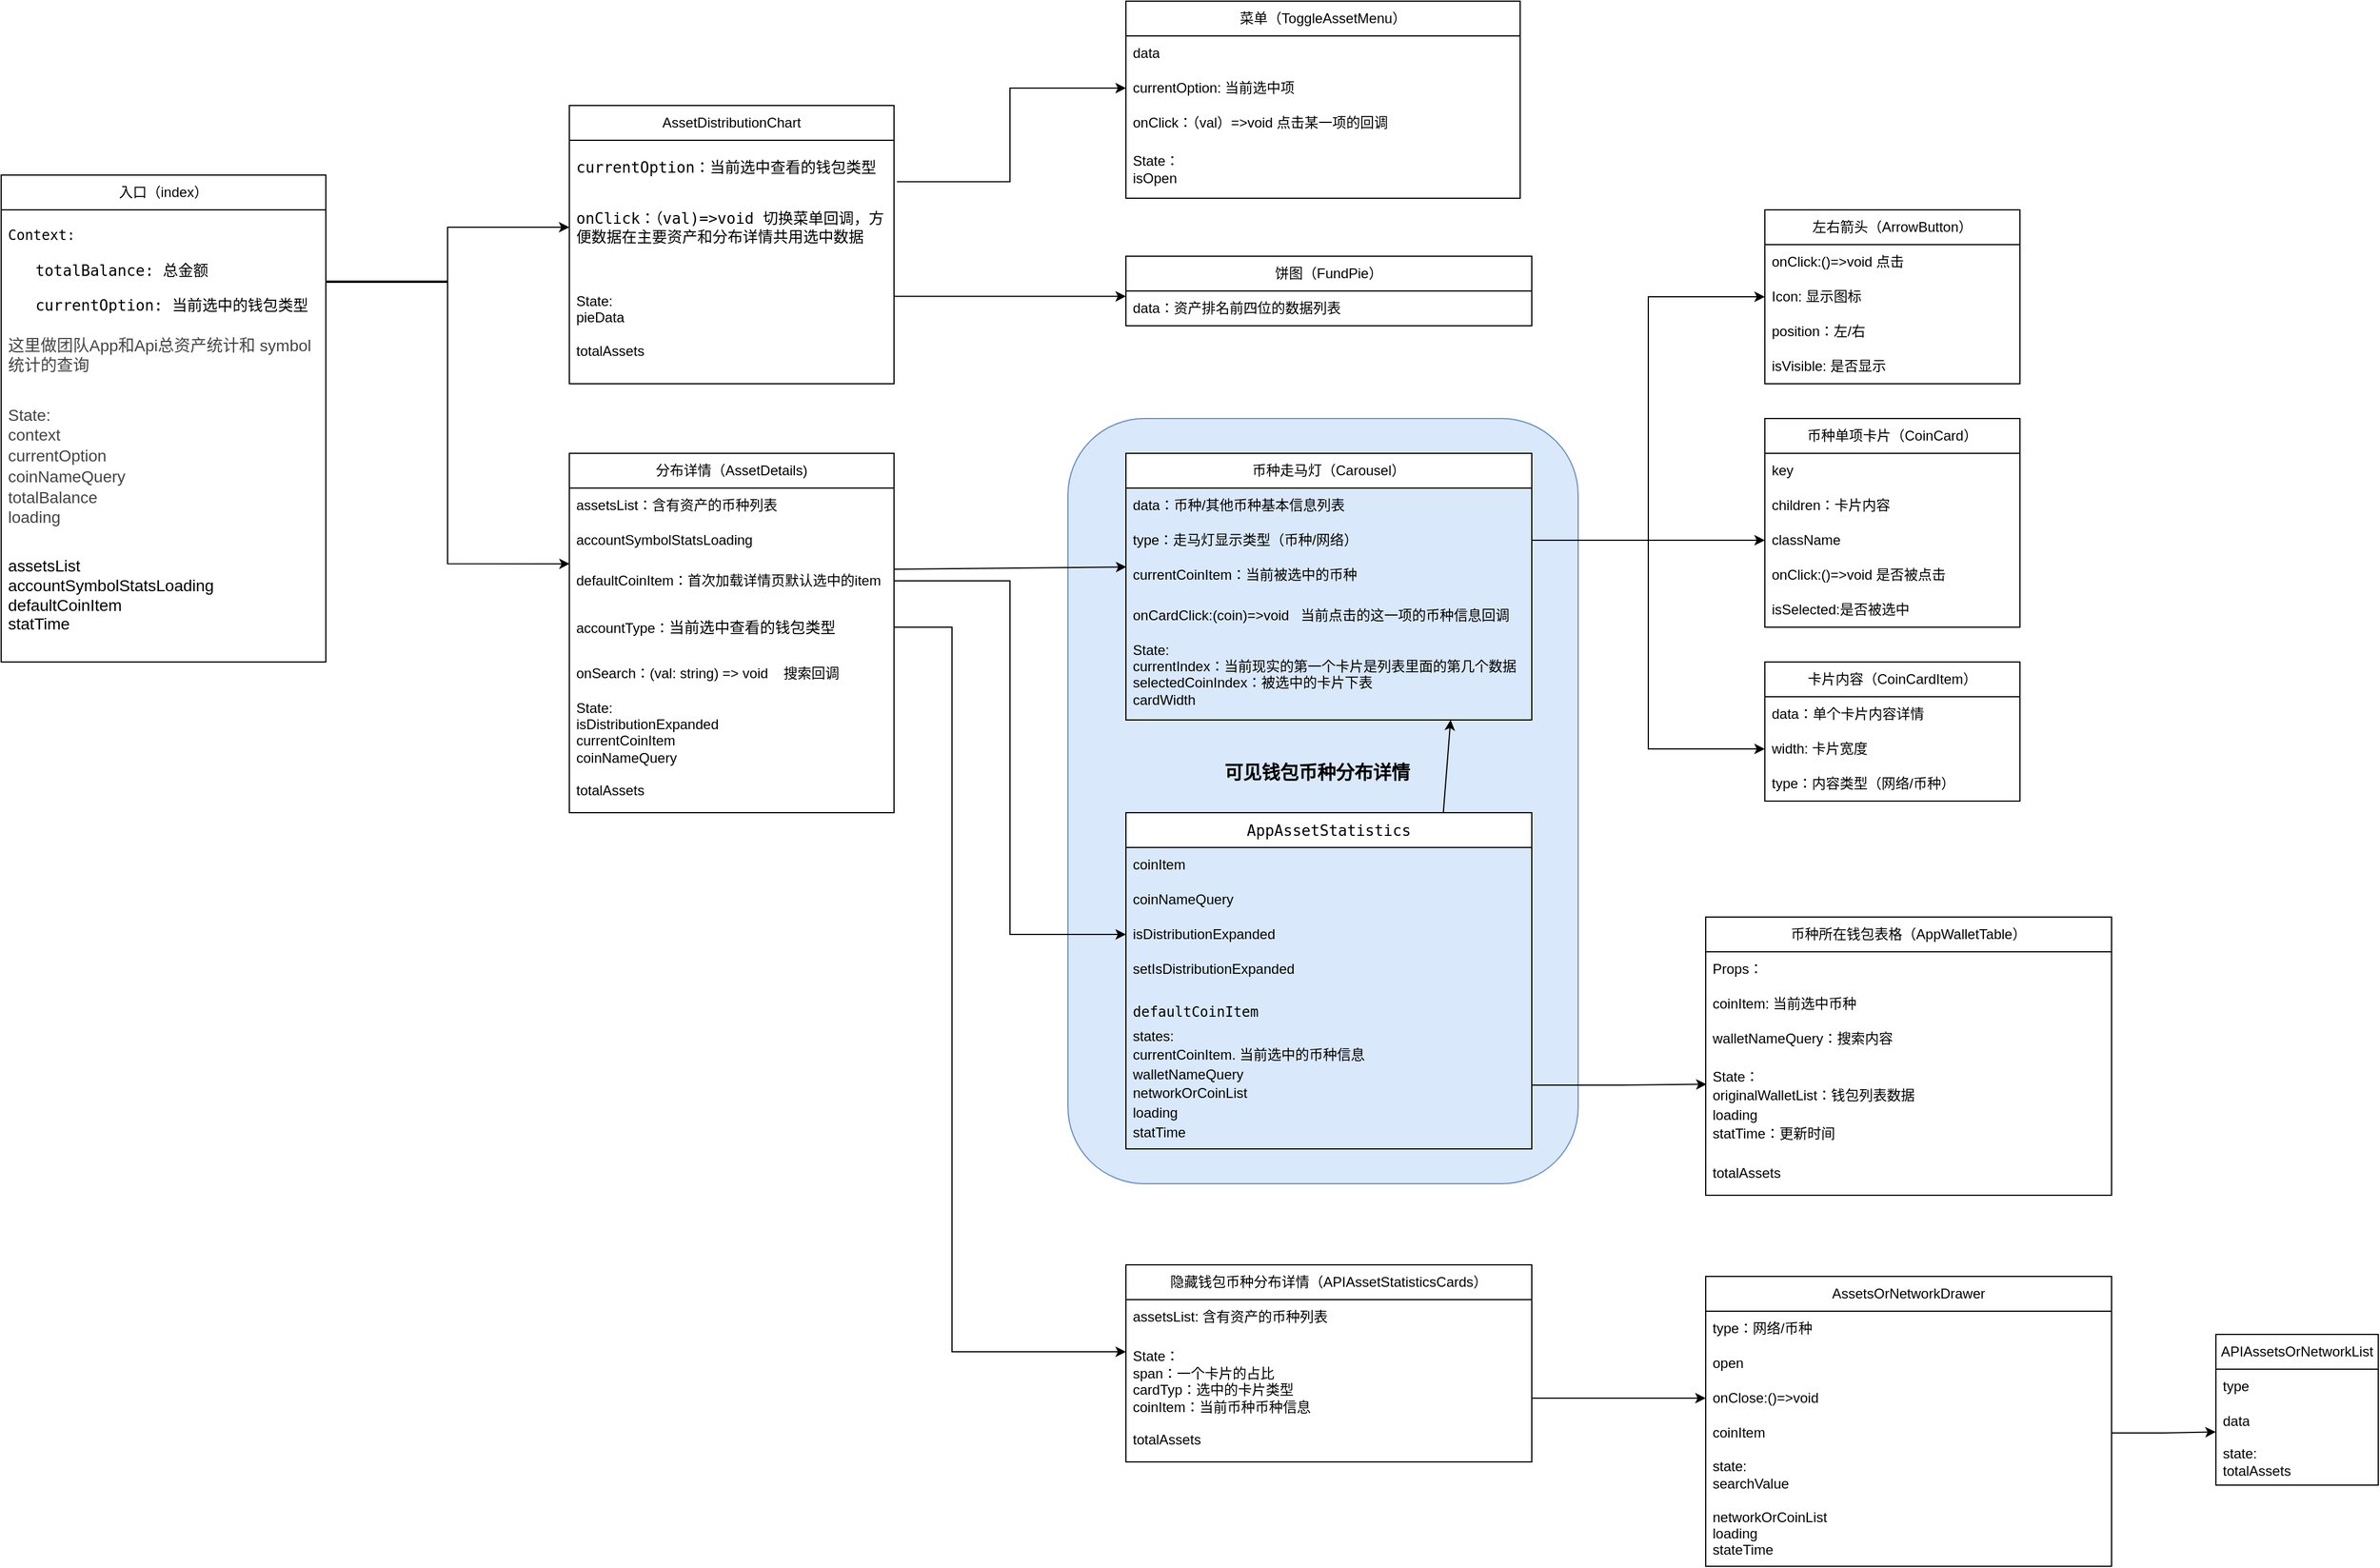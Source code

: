 <mxfile version="25.0.3">
  <diagram name="第 1 页" id="jlFaa8lIrXFHTDskXryA">
    <mxGraphModel dx="1626" dy="1539" grid="1" gridSize="10" guides="1" tooltips="1" connect="1" arrows="1" fold="1" page="1" pageScale="1" pageWidth="827" pageHeight="1169" math="0" shadow="0">
      <root>
        <mxCell id="0" />
        <mxCell id="1" parent="0" />
        <mxCell id="P4U7ozT1BsUMLbKOItGa-80" value="" style="rounded=1;whiteSpace=wrap;html=1;fillColor=#dae8fc;strokeColor=#6c8ebf;movable=0;resizable=0;rotatable=0;deletable=0;editable=0;locked=1;connectable=0;" vertex="1" parent="1">
          <mxGeometry x="640" y="200" width="440" height="660" as="geometry" />
        </mxCell>
        <mxCell id="P4U7ozT1BsUMLbKOItGa-3" value="分布详情（AssetDetails)" style="swimlane;fontStyle=0;childLayout=stackLayout;horizontal=1;startSize=30;horizontalStack=0;resizeParent=1;resizeParentMax=0;resizeLast=0;collapsible=1;marginBottom=0;whiteSpace=wrap;html=1;movable=1;resizable=1;rotatable=1;deletable=1;editable=1;locked=0;connectable=1;" vertex="1" parent="1">
          <mxGeometry x="210" y="230" width="280" height="310" as="geometry" />
        </mxCell>
        <mxCell id="P4U7ozT1BsUMLbKOItGa-4" value="assetsList：含有资产的币种列表" style="text;strokeColor=none;fillColor=none;align=left;verticalAlign=middle;spacingLeft=4;spacingRight=4;overflow=hidden;points=[[0,0.5],[1,0.5]];portConstraint=eastwest;rotatable=1;whiteSpace=wrap;html=1;movable=1;resizable=1;deletable=1;editable=1;locked=0;connectable=1;" vertex="1" parent="P4U7ozT1BsUMLbKOItGa-3">
          <mxGeometry y="30" width="280" height="30" as="geometry" />
        </mxCell>
        <mxCell id="P4U7ozT1BsUMLbKOItGa-5" value="accountSymbolStatsLoading" style="text;strokeColor=none;fillColor=none;align=left;verticalAlign=middle;spacingLeft=4;spacingRight=4;overflow=hidden;points=[[0,0.5],[1,0.5]];portConstraint=eastwest;rotatable=1;whiteSpace=wrap;html=1;movable=1;resizable=1;deletable=1;editable=1;locked=0;connectable=1;" vertex="1" parent="P4U7ozT1BsUMLbKOItGa-3">
          <mxGeometry y="60" width="280" height="30" as="geometry" />
        </mxCell>
        <mxCell id="P4U7ozT1BsUMLbKOItGa-10" value="defaultCoinItem：首次加载详情页默认选中的item" style="text;strokeColor=none;fillColor=none;align=left;verticalAlign=middle;spacingLeft=4;spacingRight=4;overflow=hidden;points=[[0,0.5],[1,0.5]];portConstraint=eastwest;rotatable=1;whiteSpace=wrap;html=1;container=1;movable=1;resizable=1;deletable=1;editable=1;locked=0;connectable=1;" vertex="1" parent="P4U7ozT1BsUMLbKOItGa-3">
          <mxGeometry y="90" width="280" height="40" as="geometry">
            <mxRectangle y="90" width="280" height="30" as="alternateBounds" />
          </mxGeometry>
        </mxCell>
        <mxCell id="P4U7ozT1BsUMLbKOItGa-12" value="accountType：&lt;span style=&quot;background-color: rgb(255, 255, 255); font-family: &amp;quot;JetBrains Mono&amp;quot;, monospace; font-size: 9.8pt; text-align: center;&quot;&gt;当前选中查看的钱包类型&lt;/span&gt;" style="text;strokeColor=none;fillColor=none;align=left;verticalAlign=middle;spacingLeft=4;spacingRight=4;overflow=hidden;points=[[0,0.5],[1,0.5]];portConstraint=eastwest;rotatable=1;whiteSpace=wrap;html=1;container=1;movable=1;resizable=1;deletable=1;editable=1;locked=0;connectable=1;" vertex="1" parent="P4U7ozT1BsUMLbKOItGa-3">
          <mxGeometry y="130" width="280" height="40" as="geometry">
            <mxRectangle y="90" width="280" height="30" as="alternateBounds" />
          </mxGeometry>
        </mxCell>
        <mxCell id="P4U7ozT1BsUMLbKOItGa-6" value="onSearch：(val: string) =&amp;gt; void&amp;nbsp; &amp;nbsp; 搜索回调" style="text;strokeColor=none;fillColor=none;align=left;verticalAlign=middle;spacingLeft=4;spacingRight=4;overflow=hidden;points=[[0,0.5],[1,0.5]];portConstraint=eastwest;rotatable=1;whiteSpace=wrap;html=1;movable=1;resizable=1;deletable=1;editable=1;locked=0;connectable=1;" vertex="1" parent="P4U7ozT1BsUMLbKOItGa-3">
          <mxGeometry y="170" width="280" height="40" as="geometry" />
        </mxCell>
        <mxCell id="P4U7ozT1BsUMLbKOItGa-95" value="State:&lt;div&gt;isDistributionExpanded&lt;/div&gt;&lt;div&gt;currentCoinItem&lt;/div&gt;&lt;div&gt;coinNameQuery&lt;/div&gt;&lt;div&gt;&lt;br&gt;&lt;/div&gt;&lt;div&gt;totalAssets&lt;/div&gt;&lt;div&gt;&lt;br&gt;&lt;/div&gt;" style="text;strokeColor=none;fillColor=none;align=left;verticalAlign=middle;spacingLeft=4;spacingRight=4;overflow=hidden;points=[[0,0.5],[1,0.5]];portConstraint=eastwest;rotatable=1;whiteSpace=wrap;html=1;movable=1;resizable=1;deletable=1;editable=1;locked=0;connectable=1;" vertex="1" parent="P4U7ozT1BsUMLbKOItGa-3">
          <mxGeometry y="210" width="280" height="100" as="geometry" />
        </mxCell>
        <mxCell id="P4U7ozT1BsUMLbKOItGa-18" value="币种走马灯（Carousel）" style="swimlane;fontStyle=0;childLayout=stackLayout;horizontal=1;startSize=30;horizontalStack=0;resizeParent=1;resizeParentMax=0;resizeLast=0;collapsible=1;marginBottom=0;whiteSpace=wrap;html=1;movable=0;resizable=0;rotatable=0;deletable=0;editable=0;locked=1;connectable=0;" vertex="1" parent="1">
          <mxGeometry x="690" y="230" width="350" height="230" as="geometry" />
        </mxCell>
        <mxCell id="P4U7ozT1BsUMLbKOItGa-19" value="data：币种/其他币种基本信息列表" style="text;strokeColor=none;fillColor=none;align=left;verticalAlign=middle;spacingLeft=4;spacingRight=4;overflow=hidden;points=[[0,0.5],[1,0.5]];portConstraint=eastwest;rotatable=0;whiteSpace=wrap;html=1;movable=0;resizable=0;deletable=0;editable=0;locked=1;connectable=0;" vertex="1" parent="P4U7ozT1BsUMLbKOItGa-18">
          <mxGeometry y="30" width="350" height="30" as="geometry" />
        </mxCell>
        <mxCell id="P4U7ozT1BsUMLbKOItGa-20" value="type：走马灯显示类型（币种/网络）" style="text;strokeColor=none;fillColor=none;align=left;verticalAlign=middle;spacingLeft=4;spacingRight=4;overflow=hidden;points=[[0,0.5],[1,0.5]];portConstraint=eastwest;rotatable=0;whiteSpace=wrap;html=1;movable=0;resizable=0;deletable=0;editable=0;locked=1;connectable=0;" vertex="1" parent="P4U7ozT1BsUMLbKOItGa-18">
          <mxGeometry y="60" width="350" height="30" as="geometry" />
        </mxCell>
        <mxCell id="P4U7ozT1BsUMLbKOItGa-22" value="currentCoinItem：当前被选中的币种" style="text;strokeColor=none;fillColor=none;align=left;verticalAlign=middle;spacingLeft=4;spacingRight=4;overflow=hidden;points=[[0,0.5],[1,0.5]];portConstraint=eastwest;rotatable=0;whiteSpace=wrap;html=1;movable=0;resizable=0;deletable=0;editable=0;locked=1;connectable=0;" vertex="1" parent="P4U7ozT1BsUMLbKOItGa-18">
          <mxGeometry y="90" width="350" height="30" as="geometry" />
        </mxCell>
        <mxCell id="P4U7ozT1BsUMLbKOItGa-21" value="onCardClick:(coin)=&amp;gt;void&amp;nbsp; &amp;nbsp;当前点击的这一项的币种信息回调" style="text;strokeColor=none;fillColor=none;align=left;verticalAlign=middle;spacingLeft=4;spacingRight=4;overflow=hidden;points=[[0,0.5],[1,0.5]];portConstraint=eastwest;rotatable=0;whiteSpace=wrap;html=1;movable=0;resizable=0;deletable=0;editable=0;locked=1;connectable=0;" vertex="1" parent="P4U7ozT1BsUMLbKOItGa-18">
          <mxGeometry y="120" width="350" height="40" as="geometry" />
        </mxCell>
        <mxCell id="P4U7ozT1BsUMLbKOItGa-88" value="State:&lt;div&gt;currentIndex：当前现实的第一个卡片是列表里面的第几个数据&lt;/div&gt;&lt;div&gt;selectedCoinIndex：被选中的卡片下表&lt;/div&gt;&lt;div&gt;cardWidth&lt;/div&gt;&lt;div&gt;&lt;br&gt;&lt;/div&gt;&lt;div&gt;&lt;br&gt;&lt;/div&gt;" style="text;strokeColor=none;fillColor=none;align=left;verticalAlign=middle;spacingLeft=4;spacingRight=4;overflow=hidden;points=[[0,0.5],[1,0.5]];portConstraint=eastwest;rotatable=0;whiteSpace=wrap;html=1;movable=0;resizable=0;deletable=0;editable=0;locked=1;connectable=0;" vertex="1" parent="P4U7ozT1BsUMLbKOItGa-18">
          <mxGeometry y="160" width="350" height="70" as="geometry" />
        </mxCell>
        <mxCell id="P4U7ozT1BsUMLbKOItGa-23" value="饼图（FundPie）" style="swimlane;fontStyle=0;childLayout=stackLayout;horizontal=1;startSize=30;horizontalStack=0;resizeParent=1;resizeParentMax=0;resizeLast=0;collapsible=1;marginBottom=0;whiteSpace=wrap;html=1;" vertex="1" parent="1">
          <mxGeometry x="690" y="60" width="350" height="60" as="geometry" />
        </mxCell>
        <mxCell id="P4U7ozT1BsUMLbKOItGa-24" value="data：资产排名前四位的数据列表" style="text;strokeColor=none;fillColor=none;align=left;verticalAlign=middle;spacingLeft=4;spacingRight=4;overflow=hidden;points=[[0,0.5],[1,0.5]];portConstraint=eastwest;rotatable=0;whiteSpace=wrap;html=1;" vertex="1" parent="P4U7ozT1BsUMLbKOItGa-23">
          <mxGeometry y="30" width="350" height="30" as="geometry" />
        </mxCell>
        <mxCell id="P4U7ozT1BsUMLbKOItGa-27" value="币种单项卡片（CoinCard）" style="swimlane;fontStyle=0;childLayout=stackLayout;horizontal=1;startSize=30;horizontalStack=0;resizeParent=1;resizeParentMax=0;resizeLast=0;collapsible=1;marginBottom=0;whiteSpace=wrap;html=1;" vertex="1" parent="1">
          <mxGeometry x="1241" y="200" width="220" height="180" as="geometry" />
        </mxCell>
        <mxCell id="P4U7ozT1BsUMLbKOItGa-28" value="key" style="text;strokeColor=none;fillColor=none;align=left;verticalAlign=middle;spacingLeft=4;spacingRight=4;overflow=hidden;points=[[0,0.5],[1,0.5]];portConstraint=eastwest;rotatable=0;whiteSpace=wrap;html=1;" vertex="1" parent="P4U7ozT1BsUMLbKOItGa-27">
          <mxGeometry y="30" width="220" height="30" as="geometry" />
        </mxCell>
        <mxCell id="P4U7ozT1BsUMLbKOItGa-29" value="children：卡片内容" style="text;strokeColor=none;fillColor=none;align=left;verticalAlign=middle;spacingLeft=4;spacingRight=4;overflow=hidden;points=[[0,0.5],[1,0.5]];portConstraint=eastwest;rotatable=0;whiteSpace=wrap;html=1;" vertex="1" parent="P4U7ozT1BsUMLbKOItGa-27">
          <mxGeometry y="60" width="220" height="30" as="geometry" />
        </mxCell>
        <mxCell id="P4U7ozT1BsUMLbKOItGa-30" value="className" style="text;strokeColor=none;fillColor=none;align=left;verticalAlign=middle;spacingLeft=4;spacingRight=4;overflow=hidden;points=[[0,0.5],[1,0.5]];portConstraint=eastwest;rotatable=0;whiteSpace=wrap;html=1;" vertex="1" parent="P4U7ozT1BsUMLbKOItGa-27">
          <mxGeometry y="90" width="220" height="30" as="geometry" />
        </mxCell>
        <mxCell id="P4U7ozT1BsUMLbKOItGa-31" value="onClick:()=&amp;gt;void 是否被点击" style="text;strokeColor=none;fillColor=none;align=left;verticalAlign=middle;spacingLeft=4;spacingRight=4;overflow=hidden;points=[[0,0.5],[1,0.5]];portConstraint=eastwest;rotatable=0;whiteSpace=wrap;html=1;" vertex="1" parent="P4U7ozT1BsUMLbKOItGa-27">
          <mxGeometry y="120" width="220" height="30" as="geometry" />
        </mxCell>
        <mxCell id="P4U7ozT1BsUMLbKOItGa-32" value="isSelected:是否被选中" style="text;strokeColor=none;fillColor=none;align=left;verticalAlign=middle;spacingLeft=4;spacingRight=4;overflow=hidden;points=[[0,0.5],[1,0.5]];portConstraint=eastwest;rotatable=0;whiteSpace=wrap;html=1;" vertex="1" parent="P4U7ozT1BsUMLbKOItGa-27">
          <mxGeometry y="150" width="220" height="30" as="geometry" />
        </mxCell>
        <mxCell id="P4U7ozT1BsUMLbKOItGa-33" value="卡片内容（CoinCardItem）" style="swimlane;fontStyle=0;childLayout=stackLayout;horizontal=1;startSize=30;horizontalStack=0;resizeParent=1;resizeParentMax=0;resizeLast=0;collapsible=1;marginBottom=0;whiteSpace=wrap;html=1;" vertex="1" parent="1">
          <mxGeometry x="1241" y="410" width="220" height="120" as="geometry" />
        </mxCell>
        <mxCell id="P4U7ozT1BsUMLbKOItGa-34" value="data：单个卡片内容详情" style="text;strokeColor=none;fillColor=none;align=left;verticalAlign=middle;spacingLeft=4;spacingRight=4;overflow=hidden;points=[[0,0.5],[1,0.5]];portConstraint=eastwest;rotatable=0;whiteSpace=wrap;html=1;" vertex="1" parent="P4U7ozT1BsUMLbKOItGa-33">
          <mxGeometry y="30" width="220" height="30" as="geometry" />
        </mxCell>
        <mxCell id="P4U7ozT1BsUMLbKOItGa-35" value="width: 卡片宽度" style="text;strokeColor=none;fillColor=none;align=left;verticalAlign=middle;spacingLeft=4;spacingRight=4;overflow=hidden;points=[[0,0.5],[1,0.5]];portConstraint=eastwest;rotatable=0;whiteSpace=wrap;html=1;" vertex="1" parent="P4U7ozT1BsUMLbKOItGa-33">
          <mxGeometry y="60" width="220" height="30" as="geometry" />
        </mxCell>
        <mxCell id="P4U7ozT1BsUMLbKOItGa-36" value="type：内容类型（网络/币种）" style="text;strokeColor=none;fillColor=none;align=left;verticalAlign=middle;spacingLeft=4;spacingRight=4;overflow=hidden;points=[[0,0.5],[1,0.5]];portConstraint=eastwest;rotatable=0;whiteSpace=wrap;html=1;" vertex="1" parent="P4U7ozT1BsUMLbKOItGa-33">
          <mxGeometry y="90" width="220" height="30" as="geometry" />
        </mxCell>
        <mxCell id="P4U7ozT1BsUMLbKOItGa-37" value="左右箭头（ArrowButton）" style="swimlane;fontStyle=0;childLayout=stackLayout;horizontal=1;startSize=30;horizontalStack=0;resizeParent=1;resizeParentMax=0;resizeLast=0;collapsible=1;marginBottom=0;whiteSpace=wrap;html=1;" vertex="1" parent="1">
          <mxGeometry x="1241" y="20" width="220" height="150" as="geometry" />
        </mxCell>
        <mxCell id="P4U7ozT1BsUMLbKOItGa-38" value="onClick:()=&amp;gt;void 点击" style="text;strokeColor=none;fillColor=none;align=left;verticalAlign=middle;spacingLeft=4;spacingRight=4;overflow=hidden;points=[[0,0.5],[1,0.5]];portConstraint=eastwest;rotatable=0;whiteSpace=wrap;html=1;" vertex="1" parent="P4U7ozT1BsUMLbKOItGa-37">
          <mxGeometry y="30" width="220" height="30" as="geometry" />
        </mxCell>
        <mxCell id="P4U7ozT1BsUMLbKOItGa-39" value="Icon: 显示图标" style="text;strokeColor=none;fillColor=none;align=left;verticalAlign=middle;spacingLeft=4;spacingRight=4;overflow=hidden;points=[[0,0.5],[1,0.5]];portConstraint=eastwest;rotatable=0;whiteSpace=wrap;html=1;" vertex="1" parent="P4U7ozT1BsUMLbKOItGa-37">
          <mxGeometry y="60" width="220" height="30" as="geometry" />
        </mxCell>
        <mxCell id="P4U7ozT1BsUMLbKOItGa-40" value="position：左/右" style="text;strokeColor=none;fillColor=none;align=left;verticalAlign=middle;spacingLeft=4;spacingRight=4;overflow=hidden;points=[[0,0.5],[1,0.5]];portConstraint=eastwest;rotatable=0;whiteSpace=wrap;html=1;" vertex="1" parent="P4U7ozT1BsUMLbKOItGa-37">
          <mxGeometry y="90" width="220" height="30" as="geometry" />
        </mxCell>
        <mxCell id="P4U7ozT1BsUMLbKOItGa-41" value="isVisible: 是否显示" style="text;strokeColor=none;fillColor=none;align=left;verticalAlign=middle;spacingLeft=4;spacingRight=4;overflow=hidden;points=[[0,0.5],[1,0.5]];portConstraint=eastwest;rotatable=0;whiteSpace=wrap;html=1;" vertex="1" parent="P4U7ozT1BsUMLbKOItGa-37">
          <mxGeometry y="120" width="220" height="30" as="geometry" />
        </mxCell>
        <mxCell id="P4U7ozT1BsUMLbKOItGa-43" style="edgeStyle=orthogonalEdgeStyle;rounded=0;orthogonalLoop=1;jettySize=auto;html=1;entryX=0;entryY=0.5;entryDx=0;entryDy=0;" edge="1" parent="1">
          <mxGeometry relative="1" as="geometry">
            <mxPoint x="490" y="94.63" as="sourcePoint" />
            <mxPoint x="690" y="94.63" as="targetPoint" />
          </mxGeometry>
        </mxCell>
        <mxCell id="P4U7ozT1BsUMLbKOItGa-44" value="" style="endArrow=classic;html=1;rounded=0;entryX=0.001;entryY=0.267;entryDx=0;entryDy=0;entryPerimeter=0;" edge="1" parent="1" target="P4U7ozT1BsUMLbKOItGa-22">
          <mxGeometry width="50" height="50" relative="1" as="geometry">
            <mxPoint x="490" y="330" as="sourcePoint" />
            <mxPoint x="570" y="300" as="targetPoint" />
          </mxGeometry>
        </mxCell>
        <mxCell id="P4U7ozT1BsUMLbKOItGa-45" value="币种所在钱包表格（AppWalletTable）" style="swimlane;fontStyle=0;childLayout=stackLayout;horizontal=1;startSize=30;horizontalStack=0;resizeParent=1;resizeParentMax=0;resizeLast=0;collapsible=1;marginBottom=0;whiteSpace=wrap;html=1;movable=1;resizable=1;rotatable=1;deletable=1;editable=1;locked=0;connectable=1;" vertex="1" parent="1">
          <mxGeometry x="1190" y="630" width="350" height="240" as="geometry" />
        </mxCell>
        <mxCell id="P4U7ozT1BsUMLbKOItGa-84" value="Props：" style="text;strokeColor=none;fillColor=none;align=left;verticalAlign=middle;spacingLeft=4;spacingRight=4;overflow=hidden;points=[[0,0.5],[1,0.5]];portConstraint=eastwest;rotatable=1;whiteSpace=wrap;html=1;movable=1;resizable=1;deletable=1;editable=1;locked=0;connectable=1;" vertex="1" parent="P4U7ozT1BsUMLbKOItGa-45">
          <mxGeometry y="30" width="350" height="30" as="geometry" />
        </mxCell>
        <mxCell id="P4U7ozT1BsUMLbKOItGa-46" value="coinItem: 当前选中币种" style="text;strokeColor=none;fillColor=none;align=left;verticalAlign=middle;spacingLeft=4;spacingRight=4;overflow=hidden;points=[[0,0.5],[1,0.5]];portConstraint=eastwest;rotatable=1;whiteSpace=wrap;html=1;movable=1;resizable=1;deletable=1;editable=1;locked=0;connectable=1;" vertex="1" parent="P4U7ozT1BsUMLbKOItGa-45">
          <mxGeometry y="60" width="350" height="30" as="geometry" />
        </mxCell>
        <mxCell id="P4U7ozT1BsUMLbKOItGa-47" value="walletNameQuery：搜索内容" style="text;strokeColor=none;fillColor=none;align=left;verticalAlign=middle;spacingLeft=4;spacingRight=4;overflow=hidden;points=[[0,0.5],[1,0.5]];portConstraint=eastwest;rotatable=1;whiteSpace=wrap;html=1;movable=1;resizable=1;deletable=1;editable=1;locked=0;connectable=1;" vertex="1" parent="P4U7ozT1BsUMLbKOItGa-45">
          <mxGeometry y="90" width="350" height="30" as="geometry" />
        </mxCell>
        <mxCell id="P4U7ozT1BsUMLbKOItGa-83" value="State：&lt;div style=&quot;line-height: 140%;&quot;&gt;originalWalletList：钱包列表数据&lt;/div&gt;&lt;div style=&quot;line-height: 140%;&quot;&gt;loading&lt;/div&gt;&lt;div style=&quot;line-height: 140%;&quot;&gt;statTime：更新时间&lt;/div&gt;&lt;div style=&quot;line-height: 140%;&quot;&gt;&lt;br&gt;&lt;/div&gt;&lt;div style=&quot;line-height: 140%;&quot;&gt;totalAssets&lt;/div&gt;" style="text;strokeColor=none;fillColor=none;align=left;verticalAlign=middle;spacingLeft=4;spacingRight=4;overflow=hidden;points=[[0,0.5],[1,0.5]];portConstraint=eastwest;rotatable=1;whiteSpace=wrap;html=1;movable=1;resizable=1;deletable=1;editable=1;locked=0;connectable=1;" vertex="1" parent="P4U7ozT1BsUMLbKOItGa-45">
          <mxGeometry y="120" width="350" height="120" as="geometry" />
        </mxCell>
        <mxCell id="P4U7ozT1BsUMLbKOItGa-49" value="菜单（ToggleAssetMenu）" style="swimlane;fontStyle=0;childLayout=stackLayout;horizontal=1;startSize=30;horizontalStack=0;resizeParent=1;resizeParentMax=0;resizeLast=0;collapsible=1;marginBottom=0;whiteSpace=wrap;html=1;" vertex="1" parent="1">
          <mxGeometry x="690" y="-160" width="340" height="170" as="geometry" />
        </mxCell>
        <mxCell id="P4U7ozT1BsUMLbKOItGa-50" value="data" style="text;strokeColor=none;fillColor=none;align=left;verticalAlign=middle;spacingLeft=4;spacingRight=4;overflow=hidden;points=[[0,0.5],[1,0.5]];portConstraint=eastwest;rotatable=0;whiteSpace=wrap;html=1;" vertex="1" parent="P4U7ozT1BsUMLbKOItGa-49">
          <mxGeometry y="30" width="340" height="30" as="geometry" />
        </mxCell>
        <mxCell id="P4U7ozT1BsUMLbKOItGa-51" value="currentOption: 当前选中项" style="text;strokeColor=none;fillColor=none;align=left;verticalAlign=middle;spacingLeft=4;spacingRight=4;overflow=hidden;points=[[0,0.5],[1,0.5]];portConstraint=eastwest;rotatable=0;whiteSpace=wrap;html=1;" vertex="1" parent="P4U7ozT1BsUMLbKOItGa-49">
          <mxGeometry y="60" width="340" height="30" as="geometry" />
        </mxCell>
        <mxCell id="P4U7ozT1BsUMLbKOItGa-52" value="onClick：（val）=&amp;gt;void 点击某一项的回调" style="text;strokeColor=none;fillColor=none;align=left;verticalAlign=middle;spacingLeft=4;spacingRight=4;overflow=hidden;points=[[0,0.5],[1,0.5]];portConstraint=eastwest;rotatable=0;whiteSpace=wrap;html=1;" vertex="1" parent="P4U7ozT1BsUMLbKOItGa-49">
          <mxGeometry y="90" width="340" height="30" as="geometry" />
        </mxCell>
        <mxCell id="P4U7ozT1BsUMLbKOItGa-102" value="State：&lt;div&gt;&lt;span style=&quot;background-color: initial;&quot;&gt;isOpen&lt;/span&gt;&lt;/div&gt;" style="text;strokeColor=none;fillColor=none;align=left;verticalAlign=middle;spacingLeft=4;spacingRight=4;overflow=hidden;points=[[0,0.5],[1,0.5]];portConstraint=eastwest;rotatable=0;whiteSpace=wrap;html=1;" vertex="1" parent="P4U7ozT1BsUMLbKOItGa-49">
          <mxGeometry y="120" width="340" height="50" as="geometry" />
        </mxCell>
        <mxCell id="P4U7ozT1BsUMLbKOItGa-53" style="edgeStyle=orthogonalEdgeStyle;rounded=0;orthogonalLoop=1;jettySize=auto;html=1;exitX=1.009;exitY=-0.061;exitDx=0;exitDy=0;exitPerimeter=0;" edge="1" parent="1" source="P4U7ozT1BsUMLbKOItGa-99" target="P4U7ozT1BsUMLbKOItGa-51">
          <mxGeometry relative="1" as="geometry">
            <mxPoint x="620" y="-40" as="targetPoint" />
          </mxGeometry>
        </mxCell>
        <mxCell id="P4U7ozT1BsUMLbKOItGa-54" style="edgeStyle=orthogonalEdgeStyle;rounded=0;orthogonalLoop=1;jettySize=auto;html=1;exitX=1;exitY=0.051;exitDx=0;exitDy=0;exitPerimeter=0;" edge="1" parent="1" source="P4U7ozT1BsUMLbKOItGa-64" target="P4U7ozT1BsUMLbKOItGa-99">
          <mxGeometry relative="1" as="geometry">
            <mxPoint x="50" y="220" as="sourcePoint" />
            <mxPoint x="205.88" y="52.94" as="targetPoint" />
            <Array as="points">
              <mxPoint x="105" y="81" />
              <mxPoint x="105" y="35" />
            </Array>
          </mxGeometry>
        </mxCell>
        <mxCell id="P4U7ozT1BsUMLbKOItGa-55" style="edgeStyle=orthogonalEdgeStyle;rounded=0;orthogonalLoop=1;jettySize=auto;html=1;entryX=0.001;entryY=0.133;entryDx=0;entryDy=0;entryPerimeter=0;exitX=1;exitY=0.083;exitDx=0;exitDy=0;exitPerimeter=0;" edge="1" parent="1" source="P4U7ozT1BsUMLbKOItGa-64" target="P4U7ozT1BsUMLbKOItGa-10">
          <mxGeometry relative="1" as="geometry">
            <mxPoint x="160.0" y="350" as="targetPoint" />
            <mxPoint x="50" y="240" as="sourcePoint" />
            <Array as="points">
              <mxPoint x="105" y="83" />
              <mxPoint x="105" y="325" />
            </Array>
          </mxGeometry>
        </mxCell>
        <mxCell id="P4U7ozT1BsUMLbKOItGa-56" value="入口（index）" style="swimlane;fontStyle=0;childLayout=stackLayout;horizontal=1;startSize=30;horizontalStack=0;resizeParent=1;resizeParentMax=0;resizeLast=0;collapsible=1;marginBottom=0;whiteSpace=wrap;html=1;" vertex="1" parent="1">
          <mxGeometry x="-280" y="-10" width="280" height="420" as="geometry" />
        </mxCell>
        <mxCell id="P4U7ozT1BsUMLbKOItGa-57" value="&lt;pre style=&quot;text-align: center;&quot;&gt;Context:&lt;/pre&gt;" style="text;strokeColor=none;fillColor=none;align=left;verticalAlign=middle;spacingLeft=4;spacingRight=4;overflow=hidden;points=[[0,0.5],[1,0.5]];portConstraint=eastwest;rotatable=0;whiteSpace=wrap;html=1;" vertex="1" parent="P4U7ozT1BsUMLbKOItGa-56">
          <mxGeometry y="30" width="280" height="30" as="geometry" />
        </mxCell>
        <mxCell id="P4U7ozT1BsUMLbKOItGa-58" value="&lt;pre style=&quot;text-align: center;&quot;&gt;&lt;font face=&quot;JetBrains Mono, monospace&quot;&gt;&lt;span style=&quot;font-size: 13.067px;&quot;&gt;   totalBalance: 总金额&lt;/span&gt;&lt;/font&gt;&lt;/pre&gt;" style="text;strokeColor=none;fillColor=none;align=left;verticalAlign=middle;spacingLeft=4;spacingRight=4;overflow=hidden;points=[[0,0.5],[1,0.5]];portConstraint=eastwest;rotatable=0;whiteSpace=wrap;html=1;" vertex="1" parent="P4U7ozT1BsUMLbKOItGa-56">
          <mxGeometry y="60" width="280" height="30" as="geometry" />
        </mxCell>
        <mxCell id="P4U7ozT1BsUMLbKOItGa-64" value="&lt;pre style=&quot;text-align: center;&quot;&gt;&lt;font face=&quot;JetBrains Mono, monospace&quot;&gt;&lt;span style=&quot;font-size: 13.067px;&quot;&gt;   currentOption: 当前选中的钱包类型&lt;/span&gt;&lt;/font&gt;&lt;/pre&gt;" style="text;strokeColor=none;fillColor=none;align=left;verticalAlign=middle;spacingLeft=4;spacingRight=4;overflow=hidden;points=[[0,0.5],[1,0.5]];portConstraint=eastwest;rotatable=0;whiteSpace=wrap;html=1;" vertex="1" parent="P4U7ozT1BsUMLbKOItGa-56">
          <mxGeometry y="90" width="280" height="30" as="geometry" />
        </mxCell>
        <mxCell id="P4U7ozT1BsUMLbKOItGa-59" value="&lt;p&gt;&lt;font style=&quot;font-size: 14px;&quot;&gt;&lt;span id=&quot;docs-internal-guid-6445ed89-7fff-29d2-e388-d4f5b30f36d2&quot;&gt;&lt;span style=&quot;font-family: Arial, sans-serif; color: rgb(67, 67, 67); background-color: transparent; font-variant-numeric: normal; font-variant-east-asian: normal; font-variant-alternates: normal; font-variant-position: normal; font-variant-emoji: normal; vertical-align: baseline; white-space-collapse: preserve;&quot;&gt;&lt;font style=&quot;&quot;&gt;这里做团队App和Api总资产统计和&lt;/font&gt;&lt;/span&gt;&lt;/span&gt;&lt;span style=&quot;background-color: transparent; color: rgb(67, 67, 67); font-family: Arial, sans-serif; white-space-collapse: preserve;&quot;&gt;&amp;nbsp;symbol 统计的查询&lt;/span&gt;&lt;/font&gt;&lt;/p&gt;" style="text;strokeColor=none;fillColor=none;align=left;verticalAlign=middle;spacingLeft=4;spacingRight=4;overflow=hidden;points=[[0,0.5],[1,0.5]];portConstraint=eastwest;rotatable=0;whiteSpace=wrap;html=1;" vertex="1" parent="P4U7ozT1BsUMLbKOItGa-56">
          <mxGeometry y="120" width="280" height="70" as="geometry" />
        </mxCell>
        <mxCell id="P4U7ozT1BsUMLbKOItGa-103" value="&lt;p style=&quot;line-height: 40%;&quot;&gt;&lt;font style=&quot;font-size: 14px; line-height: 40%;&quot; face=&quot;Arial, sans-serif&quot; color=&quot;#434343&quot;&gt;&lt;span style=&quot;white-space-collapse: preserve;&quot;&gt;State:&lt;/span&gt;&lt;/font&gt;&lt;/p&gt;&lt;p style=&quot;line-height: 40%;&quot;&gt;&lt;font style=&quot;font-size: 14px; line-height: 40%;&quot; face=&quot;Arial, sans-serif&quot; color=&quot;#434343&quot;&gt;&lt;span style=&quot;white-space-collapse: preserve;&quot;&gt;context&lt;/span&gt;&lt;/font&gt;&lt;/p&gt;&lt;p style=&quot;line-height: 40%;&quot;&gt;&lt;font style=&quot;font-size: 14px; line-height: 40%;&quot; face=&quot;Arial, sans-serif&quot; color=&quot;#434343&quot;&gt;&lt;span style=&quot;white-space-collapse: preserve;&quot;&gt;currentOption&lt;/span&gt;&lt;/font&gt;&lt;/p&gt;&lt;p style=&quot;line-height: 40%;&quot;&gt;&lt;font style=&quot;font-size: 14px; line-height: 40%;&quot; face=&quot;Arial, sans-serif&quot; color=&quot;#434343&quot;&gt;&lt;span style=&quot;white-space-collapse: preserve;&quot;&gt;coinNameQuery&lt;/span&gt;&lt;/font&gt;&lt;/p&gt;&lt;p style=&quot;line-height: 40%;&quot;&gt;&lt;font style=&quot;font-size: 14px; line-height: 40%;&quot; face=&quot;Arial, sans-serif&quot; color=&quot;#434343&quot;&gt;&lt;span style=&quot;white-space-collapse: preserve;&quot;&gt;totalBalance&lt;/span&gt;&lt;/font&gt;&lt;/p&gt;&lt;p style=&quot;line-height: 40%;&quot;&gt;&lt;font style=&quot;line-height: 40%; font-size: 14px;&quot; face=&quot;Arial, sans-serif&quot; color=&quot;#434343&quot;&gt;&lt;span style=&quot;white-space-collapse: preserve;&quot;&gt;loading&lt;/span&gt;&lt;/font&gt;&lt;/p&gt;&lt;p style=&quot;line-height: 40%;&quot;&gt;&lt;font style=&quot;font-size: 14px;&quot;&gt;&lt;br&gt;&lt;/font&gt;&lt;/p&gt;&lt;div&gt;&lt;font style=&quot;font-size: 14px;&quot;&gt;assetsList&lt;/font&gt;&lt;/div&gt;&lt;div&gt;&lt;font style=&quot;font-size: 14px;&quot;&gt;accountSymbolStatsLoading&lt;/font&gt;&lt;/div&gt;&lt;div&gt;&lt;font style=&quot;font-size: 14px;&quot;&gt;defaultCoinItem&lt;/font&gt;&lt;/div&gt;&lt;div&gt;&lt;span style=&quot;font-size: 14px; background-color: initial;&quot;&gt;statTime&lt;/span&gt;&lt;/div&gt;&lt;p style=&quot;line-height: 40%;&quot;&gt;&lt;font style=&quot;font-size: 14px; line-height: 40%;&quot;&gt;&lt;span style=&quot;color: rgba(0, 0, 0, 0); font-family: monospace; text-wrap-mode: nowrap;&quot;&gt;%3CmxGraphModel%3E%3Croot%3E%3CmxCell%20id%3D%220%22%2F%3E%3CmxCell%20id%3D%221%22%20parent%3D%220%22%2F%3E%3CmxCell%20id%3D%222%22%20value%3D%22%E5%85%A5%E5%8F%A3%EF%BC%88index%EF%BC%89%22%20style%3D%22swimlane%3BfontStyle%3D0%3BchildLayout%3DstackLayout%3Bhorizontal%3D1%3BstartSize%3D30%3BhorizontalStack%3D0%3BresizeParent%3D1%3BresizeParentMax%3D0%3BresizeLast%3D0%3Bcollapsible%3D1%3BmarginBottom%3D0%3BwhiteSpace%3Dwrap%3Bhtml%3D1%3B%22%20vertex%3D%221%22%20parent%3D%221%22%3E%3CmxGeometry%20x%3D%22-280%22%20y%3D%22130%22%20width%3D%22280%22%20height%3D%22340%22%20as%3D%22geometry%22%2F%3E%3C%2FmxCell%3E%3CmxCell%20id%3D%223%22%20value%3D%22%26lt%3Bpre%20style%3D%26quot%3Btext-align%3A%20center%3B%26quot%3B%26gt%3BContext%3A%26lt%3B%2Fpre%26gt%3B%22%20style%3D%22text%3BstrokeColor%3Dnone%3BfillColor%3Dnone%3Balign%3Dleft%3BverticalAlign%3Dmiddle%3BspacingLeft%3D4%3BspacingRight%3D4%3Boverflow%3Dhidden%3Bpoints%3D%5B%5B0%2C0.5%5D%2C%5B1%2C0.5%5D%5D%3BportConstraint%3Deastwest%3Brotatable%3D0%3BwhiteSpace%3Dwrap%3Bhtml%3D1%3B%22%20vertex%3D%221%22%20parent%3D%222%22%3E%3CmxGeometry%20y%3D%2230%22%20width%3D%22280%22%20height%3D%2230%22%20as%3D%22geometry%22%2F%3E%3C%2FmxCell%3E%3CmxCell%20id%3D%224%22%20value%3D%22%26lt%3Bpre%20style%3D%26quot%3Btext-align%3A%20center%3B%26quot%3B%26gt%3B%26lt%3Bfont%20face%3D%26quot%3BJetBrains%20Mono%2C%20monospace%26quot%3B%26gt%3B%26lt%3Bspan%20style%3D%26quot%3Bfont-size%3A%2013.067px%3B%26quot%3B%26gt%3B%20%20%20%20%20totalBalance%3A%20%E6%80%BB%E9%87%91%E9%A2%9D%26lt%3B%2Fspan%26gt%3B%26lt%3B%2Ffont%26gt%3B%26lt%3B%2Fpre%26gt%3B%22%20style%3D%22text%3BstrokeColor%3Dnone%3BfillColor%3Dnone%3Balign%3Dleft%3BverticalAlign%3Dmiddle%3BspacingLeft%3D4%3BspacingRight%3D4%3Boverflow%3Dhidden%3Bpoints%3D%5B%5B0%2C0.5%5D%2C%5B1%2C0.5%5D%5D%3BportConstraint%3Deastwest%3Brotatable%3D0%3BwhiteSpace%3Dwrap%3Bhtml%3D1%3B%22%20vertex%3D%221%22%20parent%3D%222%22%3E%3CmxGeometry%20y%3D%2260%22%20width%3D%22280%22%20height%3D%2230%22%20as%3D%22geometry%22%2F%3E%3C%2FmxCell%3E%3CmxCell%20id%3D%225%22%20value%3D%22%26lt%3Bpre%20style%3D%26quot%3Btext-align%3A%20center%3B%26quot%3B%26gt%3B%26lt%3Bfont%20face%3D%26quot%3BJetBrains%20Mono%2C%20monospace%26quot%3B%26gt%3B%26lt%3Bspan%20style%3D%26quot%3Bfont-size%3A%2013.067px%3B%26quot%3B%26gt%3B%20%20%20%20%20accountType%3A%20%E5%BD%93%E5%89%8D%E9%80%89%E4%B8%AD%E7%9A%84%E9%92%B1%E5%8C%85%E7%B1%BB%E5%9E%8B%26lt%3B%2Fspan%26gt%3B%26lt%3B%2Ffont%26gt%3B%26lt%3B%2Fpre%26gt%3B%22%20style%3D%22text%3BstrokeColor%3Dnone%3BfillColor%3Dnone%3Balign%3Dleft%3BverticalAlign%3Dmiddle%3BspacingLeft%3D4%3BspacingRight%3D4%3Boverflow%3Dhidden%3Bpoints%3D%5B%5B0%2C0.5%5D%2C%5B1%2C0.5%5D%5D%3BportConstraint%3Deastwest%3Brotatable%3D0%3BwhiteSpace%3Dwrap%3Bhtml%3D1%3B%22%20vertex%3D%221%22%20parent%3D%222%22%3E%3CmxGeometry%20y%3D%2290%22%20width%3D%22280%22%20height%3D%2230%22%20as%3D%22geometry%22%2F%3E%3C%2FmxCell%3E%3CmxCell%20id%3D%226%22%20value%3D%22%26lt%3Bp%26gt%3B%26lt%3Bfont%20style%3D%26quot%3Bfont-size%3A%2014px%3B%26quot%3B%26gt%3B%26lt%3Bspan%20id%3D%26quot%3Bdocs-internal-guid-6445ed89-7fff-29d2-e388-d4f5b30f36d2%26quot%3B%26gt%3B%26lt%3Bspan%20style%3D%26quot%3Bfont-family%3A%20Arial%2C%20sans-serif%3B%20color%3A%20rgb(67%2C%2067%2C%2067)%3B%20background-color%3A%20transparent%3B%20font-variant-numeric%3A%20normal%3B%20font-variant-east-asian%3A%20normal%3B%20font-variant-alternates%3A%20normal%3B%20font-variant-position%3A%20normal%3B%20font-variant-emoji%3A%20normal%3B%20vertical-align%3A%20baseline%3B%20white-space-collapse%3A%20preserve%3B%26quot%3B%26gt%3B%26lt%3Bfont%20style%3D%26quot%3B%26quot%3B%26gt%3B%E8%BF%99%E9%87%8C%E5%81%9A%E5%9B%A2%E9%98%9FApp%E5%92%8CApi%E6%80%BB%E8%B5%84%E4%BA%A7%E7%BB%9F%E8%AE%A1%E5%92%8C%26lt%3B%2Ffont%26gt%3B%26lt%3B%2Fspan%26gt%3B%26lt%3B%2Fspan%26gt%3B%26lt%3Bspan%20style%3D%26quot%3Bbackground-color%3A%20transparent%3B%20color%3A%20rgb(67%2C%2067%2C%2067)%3B%20font-family%3A%20Arial%2C%20sans-serif%3B%20white-space-collapse%3A%20preserve%3B%26quot%3B%26gt%3B%26amp%3Bnbsp%3Bsymbol%20%E7%BB%9F%E8%AE%A1%E7%9A%84%E6%9F%A5%E8%AF%A2%26lt%3B%2Fspan%26gt%3B%26lt%3B%2Ffont%26gt%3B%26lt%3B%2Fp%26gt%3B%22%20style%3D%22text%3BstrokeColor%3Dnone%3BfillColor%3Dnone%3Balign%3Dleft%3BverticalAlign%3Dmiddle%3BspacingLeft%3D4%3BspacingRight%3D4%3Boverflow%3Dhidden%3Bpoints%3D%5B%5B0%2C0.5%5D%2C%5B1%2C0.5%5D%5D%3BportConstraint%3Deastwest%3Brotatable%3D0%3BwhiteSpace%3Dwrap%3Bhtml%3D1%3B%22%20vertex%3D%221%22%20parent%3D%222%22%3E%3CmxGeometry%20y%3D%22120%22%20width%3D%22280%22%20height%3D%2270%22%20as%3D%22geometry%22%2F%3E%3C%2FmxCell%3E%3CmxCell%20id%3D%227%22%20value%3D%22%26lt%3Bp%26gt%3B%26lt%3Bfont%20face%3D%26quot%3BArial%2C%20sans-serif%26quot%3B%20color%3D%26quot%3B%23434343%26quot%3B%26gt%3B%26lt%3Bspan%20style%3D%26quot%3Bfont-size%3A%2014px%3B%20white-space-collapse%3A%20preserve%3B%26quot%3B%26gt%3BState%3A%26lt%3B%2Fspan%26gt%3B%26lt%3B%2Ffont%26gt%3B%26lt%3B%2Fp%26gt%3B%26lt%3Bp%26gt%3B%26lt%3Bfont%20face%3D%26quot%3BArial%2C%20sans-serif%26quot%3B%20color%3D%26quot%3B%23434343%26quot%3B%26gt%3B%26lt%3Bspan%20style%3D%26quot%3Bfont-size%3A%2014px%3B%20white-space-collapse%3A%20preserve%3B%26quot%3B%26gt%3Bcontext%26lt%3B%2Fspan%26gt%3B%26lt%3B%2Ffont%26gt%3B%26lt%3B%2Fp%26gt%3B%26lt%3Bp%26gt%3B%26lt%3Bfont%20face%3D%26quot%3BArial%2C%20sans-serif%26quot%3B%20color%3D%26quot%3B%23434343%26quot%3B%26gt%3B%26lt%3Bspan%20style%3D%26quot%3Bfont-size%3A%2014px%3B%20white-space-collapse%3A%20preserve%3B%26quot%3B%26gt%3BcurrentOption%26lt%3B%2Fspan%26gt%3B%26lt%3B%2Ffont%26gt%3B%26lt%3B%2Fp%26gt%3B%26lt%3Bp%26gt%3B%26lt%3Bfont%20face%3D%26quot%3BArial%2C%20sans-serif%26quot%3B%20color%3D%26quot%3B%23434343%26quot%3B%26gt%3B%26lt%3Bspan%20style%3D%26quot%3Bfont-size%3A%2014px%3B%20white-space-collapse%3A%20preserve%3B%26quot%3B%26gt%3BcoinNameQuery%26lt%3B%2Fspan%26gt%3B%26lt%3B%2Ffont%26gt%3B%26lt%3B%2Fp%26gt%3B%26lt%3Bp%26gt%3B%26lt%3Bfont%20face%3D%26quot%3BArial%2C%20sans-serif%26quot%3B%20color%3D%26quot%3B%23434343%26quot%3B%26gt%3B%26lt%3Bspan%20style%3D%26quot%3Bfont-size%3A%2014px%3B%20white-space-collapse%3A%20preserve%3B%26quot%3B%26gt%3B%26lt%3Bbr%26gt%3B%26lt%3B%2Fspan%26gt%3B%26lt%3B%2Ffont%26gt%3B%26lt%3B%2Fp%26gt%3B%22%20style%3D%22text%3BstrokeColor%3Dnone%3BfillColor%3Dnone%3Balign%3Dleft%3BverticalAlign%3Dmiddle%3BspacingLeft%3D4%3BspacingRight%3D4%3Boverflow%3Dhidden%3Bpoints%3D%5B%5B0%2C0.5%5D%2C%5B1%2C0.5%5D%5D%3BportConstraint%3Deastwest%3Brotatable%3D0%3BwhiteSpace%3Dwrap%3Bhtml%3D1%3B%22%20vertex%3D%221%22%20parent%3D%222%22%3E%3CmxGeometry%20y%3D%22190%22%20width%3D%22280%22%20height%3D%22150%22%20as%3D%22geometry%22%2F%3E%3C%2FmxCell%3E%3C%2Froot%3E%3C%2FmxGraphModel%3E&lt;/span&gt;&lt;font face=&quot;Arial, sans-serif&quot; color=&quot;#434343&quot;&gt;&lt;span style=&quot;white-space-collapse: preserve;&quot;&gt;&lt;/span&gt;&lt;/font&gt;&lt;span style=&quot;color: rgba(0, 0, 0, 0); font-family: monospace; text-wrap-mode: nowrap; background-color: initial;&quot;&gt;%3CmxGraphModel%3E%3Croot%3E%3CmxCell%20id%3D%220%22%2F%3E%3CmxCell%20id%3D%221%22%20parent%3D%220%22%2F%3E%3CmxCell%20id%3D%222%22%20value%3D%22%E5%85%A5%E5%8F%A3%EF%BC%88index%EF%BC%89%22%20style%3D%22swimlane%3BfontStyle%3D0%3BchildLayout%3DstackLayout%3Bhorizontal%3D1%3BstartSize%3D30%3BhorizontalStack%3D0%3BresizeParent%3D1%3BresizeParentMax%3D0%3BresizeLast%3D0%3Bcollapsible%3D1%3BmarginBottom%3D0%3BwhiteSpace%3Dwrap%3Bhtml%3D1%3B%22%20vertex%3D%221%22%20parent%3D%221%22%3E%3CmxGeometry%20x%3D%22-280%22%20y%3D%22130%22%20width%3D%22280%22%20height%3D%22340%22%20as%3D%22geometry%22%2F%3E%3C%2FmxCell%3E%3CmxCell%20id%3D%223%22%20value%3D%22%26lt%3Bpre%20style%3D%26quot%3Btext-align%3A%20center%3B%26quot%3B%26gt%3BContext%3A%26lt%3B%2Fpre%26gt%3B%22%20style%3D%22text%3BstrokeColor%3Dnone%3BfillColor%3Dnone%3Balign%3Dleft%3BverticalAlign%3Dmiddle%3BspacingLeft%3D4%3BspacingRight%3D4%3Boverflow%3Dhidden%3Bpoints%3D%5B%5B0%2C0.5%5D%2C%5B1%2C0.5%5D%5D%3BportConstraint%3Deastwest%3Brotatable%3D0%3BwhiteSpace%3Dwrap%3Bhtml%3D1%3B%22%20vertex%3D%221%22%20parent%3D%222%22%3E%3CmxGeometry%20y%3D%2230%22%20width%3D%22280%22%20height%3D%2230%22%20as%3D%22geometry%22%2F%3E%3C%2FmxCell%3E%3CmxCell%20id%3D%224%22%20value%3D%22%26lt%3Bpre%20style%3D%26quot%3Btext-align%3A%20center%3B%26quot%3B%26gt%3B%26lt%3Bfont%20face%3D%26quot%3BJetBrains%20Mono%2C%20monospace%26quot%3B%26gt%3B%26lt%3Bspan%20style%3D%26quot%3Bfont-size%3A%2013.067px%3B%26quot%3B%26gt%3B%20%20%20%20%20totalBalance%3A%20%E6%80%BB%E9%87%91%E9%A2%9D%26lt%3B%2Fspan%26gt%3B%26lt%3B%2Ffont%26gt%3B%26lt%3B%2Fpre%26gt%3B%22%20style%3D%22text%3BstrokeColor%3Dnone%3BfillColor%3Dnone%3Balign%3Dleft%3BverticalAlign%3Dmiddle%3BspacingLeft%3D4%3BspacingRight%3D4%3Boverflow%3Dhidden%3Bpoints%3D%5B%5B0%2C0.5%5D%2C%5B1%2C0.5%5D%5D%3BportConstraint%3Deastwest%3Brotatable%3D0%3BwhiteSpace%3Dwrap%3Bhtml%3D1%3B%22%20vertex%3D%221%22%20parent%3D%222%22%3E%3CmxGeometry%20y%3D%2260%22%20width%3D%22280%22%20height%3D%2230%22%20as%3D%22geometry%22%2F%3E%3C%2FmxCell%3E%3CmxCell%20id%3D%225%22%20value%3D%22%26lt%3Bpre%20style%3D%26quot%3Btext-align%3A%20center%3B%26quot%3B%26gt%3B%26lt%3Bfont%20face%3D%26quot%3BJetBrains%20Mono%2C%20monospace%26quot%3B%26gt%3B%26lt%3Bspan%20style%3D%26quot%3Bfont-size%3A%2013.067px%3B%26quot%3B%26gt%3B%20%20%20%20%20accountType%3A%20%E5%BD%93%E5%89%8D%E9%80%89%E4%B8%AD%E7%9A%84%E9%92%B1%E5%8C%85%E7%B1%BB%E5%9E%8B%26lt%3B%2Fspan%26gt%3B%26lt%3B%2Ffont%26gt%3B%26lt%3B%2Fpre%26gt%3B%22%20style%3D%22text%3BstrokeColor%3Dnone%3BfillColor%3Dnone%3Balign%3Dleft%3BverticalAlign%3Dmiddle%3BspacingLeft%3D4%3BspacingRight%3D4%3Boverflow%3Dhidden%3Bpoints%3D%5B%5B0%2C0.5%5D%2C%5B1%2C0.5%5D%5D%3BportConstraint%3Deastwest%3Brotatable%3D0%3BwhiteSpace%3Dwrap%3Bhtml%3D1%3B%22%20vertex%3D%221%22%20parent%3D%222%22%3E%3CmxGeometry%20y%3D%2290%22%20width%3D%22280%22%20height%3D%2230%22%20as%3D%22geometry%22%2F%3E%3C%2FmxCell%3E%3CmxCell%20id%3D%226%22%20value%3D%22%26lt%3Bp%26gt%3B%26lt%3Bfont%20style%3D%26quot%3Bfont-size%3A%2014px%3B%26quot%3B%26gt%3B%26lt%3Bspan%20id%3D%26quot%3Bdocs-internal-guid-6445ed89-7fff-29d2-e388-d4f5b30f36d2%26quot%3B%26gt%3B%26lt%3Bspan%20style%3D%26quot%3Bfont-family%3A%20Arial%2C%20sans-serif%3B%20color%3A%20rgb(67%2C%2067%2C%2067)%3B%20background-color%3A%20transparent%3B%20font-variant-numeric%3A%20normal%3B%20font-variant-east-asian%3A%20normal%3B%20font-variant-alternates%3A%20normal%3B%20font-variant-position%3A%20normal%3B%20font-variant-emoji%3A%20normal%3B%20vertical-align%3A%20baseline%3B%20white-space-collapse%3A%20preserve%3B%26quot%3B%26gt%3B%26lt%3Bfont%20style%3D%26quot%3B%26quot%3B%26gt%3B%E8%BF%99%E9%87%8C%E5%81%9A%E5%9B%A2%E9%98%9FApp%E5%92%8CApi%E6%80%BB%E8%B5%84%E4%BA%A7%E7%BB%9F%E8%AE%A1%E5%92%8C%26lt%3B%2Ffont%26gt%3B%26lt%3B%2Fspan%26gt%3B%26lt%3B%2Fspan%26gt%3B%26lt%3Bspan%20style%3D%26quot%3Bbackground-color%3A%20transparent%3B%20color%3A%20rgb(67%2C%2067%2C%2067)%3B%20font-family%3A%20Arial%2C%20sans-serif%3B%20white-space-collapse%3A%20preserve%3B%26quot%3B%26gt%3B%26amp%3Bnbsp%3Bsymbol%20%E7%BB%9F%E8%AE%A1%E7%9A%84%E6%9F%A5%E8%AF%A2%26lt%3B%2Fspan%26gt%3B%26lt%3B%2Ffont%26gt%3B%26lt%3B%2Fp%26gt%3B%22%20style%3D%22text%3BstrokeColor%3Dnone%3BfillColor%3Dnone%3Balign%3Dleft%3BverticalAlign%3Dmiddle%3BspacingLeft%3D4%3BspacingRight%3D4%3Boverflow%3Dhidden%3Bpoints%3D%5B%5B0%2C0.5%5D%2C%5B1%2C0.5%5D%5D%3BportConstraint%3Deastwest%3Brotatable%3D0%3BwhiteSpace%3Dwrap%3Bhtml%3D1%3B%22%20vertex%3D%221%22%20parent%3D%222%22%3E%3CmxGeometry%20y%3D%22120%22%20width%3D%22280%22%20height%3D%2270%22%20as%3D%22geometry%22%2F%3E%3C%2FmxCell%3E%3CmxCell%20id%3D%227%22%20value%3D%22%26lt%3Bp%26gt%3B%26lt%3Bfont%20face%3D%26quot%3BArial%2C%20sans-serif%26quot%3B%20color%3D%26quot%3B%23434343%26quot%3B%26gt%3B%26lt%3Bspan%20style%3D%26quot%3Bfont-size%3A%2014px%3B%20white-space-collapse%3A%20preserve%3B%26quot%3B%26gt%3BState%3A%26lt%3B%2Fspan%26gt%3B%26lt%3B%2Ffont%26gt%3B%26lt%3B%2Fp%26gt%3B%26lt%3Bp%26gt%3B%26lt%3Bfont%20face%3D%26quot%3BArial%2C%20sans-serif%26quot%3B%20color%3D%26quot%3B%23434343%26quot%3B%26gt%3B%26lt%3Bspan%20style%3D%26quot%3Bfont-size%3A%2014px%3B%20white-space-collapse%3A%20preserve%3B%26quot%3B%26gt%3Bcontext%26lt%3B%2Fspan%26gt%3B%26lt%3B%2Ffont%26gt%3B%26lt%3B%2Fp%26gt%3B%26lt%3Bp%26gt%3B%26lt%3Bfont%20face%3D%26quot%3BArial%2C%20sans-serif%26quot%3B%20color%3D%26quot%3B%23434343%26quot%3B%26gt%3B%26lt%3Bspan%20style%3D%26quot%3Bfont-size%3A%2014px%3B%20white-space-collapse%3A%20preserve%3B%26quot%3B%26gt%3BcurrentOption%26lt%3B%2Fspan%26gt%3B%26lt%3B%2Ffont%26gt%3B%26lt%3B%2Fp%26gt%3B%26lt%3Bp%26gt%3B%26lt%3Bfont%20face%3D%26quot%3BArial%2C%20sans-serif%26quot%3B%20color%3D%26quot%3B%23434343%26quot%3B%26gt%3B%26lt%3Bspan%20style%3D%26quot%3Bfont-size%3A%2014px%3B%20white-space-collapse%3A%20preserve%3B%26quot%3B%26gt%3BcoinNameQuery%26lt%3B%2Fspan%26gt%3B%26lt%3B%2Ffont%26gt%3B%26lt%3B%2Fp%26gt%3B%26lt%3Bp%26gt%3B%26lt%3Bfont%20face%3D%26quot%3BArial%2C%20sans-serif%26quot%3B%20color%3D%26quot%3B%23434343%26quot%3B%26gt%3B%26lt%3Bspan%20style%3D%26quot%3Bfont-size%3A%2014px%3B%20white-space-collapse%3A%20preserve%3B%26quot%3B%26gt%3B%26lt%3Bbr%26gt%3B%26lt%3B%2Fspan%26gt%3B%26lt%3B%2Ffont%26gt%3B%26lt%3B%2Fp%26gt%3B%22%20style%3D%22text%3BstrokeColor%3Dnone%3BfillColor%3Dnone%3Balign%3Dleft%3BverticalAlign%3Dmiddle%3BspacingLeft%3D4%3BspacingRight%3D4%3Boverflow%3Dhidden%3Bpoints%3D%5B%5B0%2C0.5%5D%2C%5B1%2C0.5%5D%5D%3BportConstraint%3Deastwest%3Brotatable%3D0%3BwhiteSpace%3Dwrap%3Bhtml%3D1%3B%22%20vertex%3D%221%22%20parent%3D%222%22%3E%3CmxGeometry%20y%3D%22190%22%20width%3D%22280%22%20height%3D%22150%22%20as%3D%22geometry%22%2F%3E%3C%2FmxCell%3E%3C%2Froot%3E%3C%2FmxGraphModel%3E&lt;/span&gt;&lt;/font&gt;&lt;/p&gt;" style="text;strokeColor=none;fillColor=none;align=left;verticalAlign=middle;spacingLeft=4;spacingRight=4;overflow=hidden;points=[[0,0.5],[1,0.5]];portConstraint=eastwest;rotatable=0;whiteSpace=wrap;html=1;" vertex="1" parent="P4U7ozT1BsUMLbKOItGa-56">
          <mxGeometry y="190" width="280" height="230" as="geometry" />
        </mxCell>
        <mxCell id="P4U7ozT1BsUMLbKOItGa-71" style="edgeStyle=orthogonalEdgeStyle;rounded=0;orthogonalLoop=1;jettySize=auto;html=1;exitX=1;exitY=0.5;exitDx=0;exitDy=0;entryX=0;entryY=0.5;entryDx=0;entryDy=0;" edge="1" parent="1" source="P4U7ozT1BsUMLbKOItGa-20" target="P4U7ozT1BsUMLbKOItGa-39">
          <mxGeometry relative="1" as="geometry" />
        </mxCell>
        <mxCell id="P4U7ozT1BsUMLbKOItGa-72" style="edgeStyle=orthogonalEdgeStyle;rounded=0;orthogonalLoop=1;jettySize=auto;html=1;exitX=1;exitY=0.5;exitDx=0;exitDy=0;entryX=0;entryY=0.5;entryDx=0;entryDy=0;" edge="1" parent="1" source="P4U7ozT1BsUMLbKOItGa-20" target="P4U7ozT1BsUMLbKOItGa-30">
          <mxGeometry relative="1" as="geometry">
            <mxPoint x="1180" y="310" as="targetPoint" />
          </mxGeometry>
        </mxCell>
        <mxCell id="P4U7ozT1BsUMLbKOItGa-74" style="edgeStyle=orthogonalEdgeStyle;rounded=0;orthogonalLoop=1;jettySize=auto;html=1;exitX=1;exitY=0.5;exitDx=0;exitDy=0;" edge="1" parent="1" source="P4U7ozT1BsUMLbKOItGa-20" target="P4U7ozT1BsUMLbKOItGa-35">
          <mxGeometry relative="1" as="geometry" />
        </mxCell>
        <mxCell id="P4U7ozT1BsUMLbKOItGa-75" style="edgeStyle=orthogonalEdgeStyle;rounded=0;orthogonalLoop=1;jettySize=auto;html=1;exitX=1;exitY=0.5;exitDx=0;exitDy=0;entryX=0;entryY=0.5;entryDx=0;entryDy=0;" edge="1" parent="1" source="P4U7ozT1BsUMLbKOItGa-10" target="P4U7ozT1BsUMLbKOItGa-113">
          <mxGeometry relative="1" as="geometry">
            <mxPoint x="690" y="710" as="targetPoint" />
          </mxGeometry>
        </mxCell>
        <mxCell id="P4U7ozT1BsUMLbKOItGa-76" value="隐藏钱包币种分布详情（APIAssetStatisticsCards）" style="swimlane;fontStyle=0;childLayout=stackLayout;horizontal=1;startSize=30;horizontalStack=0;resizeParent=1;resizeParentMax=0;resizeLast=0;collapsible=1;marginBottom=0;whiteSpace=wrap;html=1;" vertex="1" parent="1">
          <mxGeometry x="690" y="930" width="350" height="170" as="geometry" />
        </mxCell>
        <mxCell id="P4U7ozT1BsUMLbKOItGa-77" value="assetsList: 含有资产的币种列表" style="text;strokeColor=none;fillColor=none;align=left;verticalAlign=middle;spacingLeft=4;spacingRight=4;overflow=hidden;points=[[0,0.5],[1,0.5]];portConstraint=eastwest;rotatable=0;whiteSpace=wrap;html=1;" vertex="1" parent="P4U7ozT1BsUMLbKOItGa-76">
          <mxGeometry y="30" width="350" height="30" as="geometry" />
        </mxCell>
        <mxCell id="P4U7ozT1BsUMLbKOItGa-87" value="State：&lt;div&gt;span：一个卡片的占比&lt;/div&gt;&lt;div&gt;cardTyp：选中的卡片类型&lt;/div&gt;&lt;div&gt;coinItem：当前币种币种信息&lt;/div&gt;&lt;div&gt;&lt;br&gt;&lt;/div&gt;&lt;div&gt;totalAssets&lt;/div&gt;" style="text;strokeColor=none;fillColor=none;align=left;verticalAlign=middle;spacingLeft=4;spacingRight=4;overflow=hidden;points=[[0,0.5],[1,0.5]];portConstraint=eastwest;rotatable=0;whiteSpace=wrap;html=1;" vertex="1" parent="P4U7ozT1BsUMLbKOItGa-76">
          <mxGeometry y="60" width="350" height="110" as="geometry" />
        </mxCell>
        <mxCell id="P4U7ozT1BsUMLbKOItGa-81" value="&lt;font style=&quot;font-size: 16px;&quot;&gt;&lt;b&gt;可见钱包币种分布详情&lt;/b&gt;&lt;/font&gt;" style="text;html=1;align=center;verticalAlign=middle;whiteSpace=wrap;rounded=0;movable=0;resizable=0;rotatable=0;deletable=0;editable=0;locked=1;connectable=0;" vertex="1" parent="1">
          <mxGeometry x="765" y="490" width="180" height="30" as="geometry" />
        </mxCell>
        <mxCell id="P4U7ozT1BsUMLbKOItGa-82" style="edgeStyle=orthogonalEdgeStyle;rounded=0;orthogonalLoop=1;jettySize=auto;html=1;exitX=1;exitY=0.5;exitDx=0;exitDy=0;entryX=0;entryY=0.5;entryDx=0;entryDy=0;" edge="1" parent="1" source="P4U7ozT1BsUMLbKOItGa-12">
          <mxGeometry relative="1" as="geometry">
            <mxPoint x="690" y="1005" as="targetPoint" />
            <Array as="points">
              <mxPoint x="540" y="380" />
              <mxPoint x="540" y="1005" />
            </Array>
          </mxGeometry>
        </mxCell>
        <mxCell id="l3lhd-vre_Ck-5Ej6VSp-11" value="&lt;pre style=&quot;text-align: center; font-family: &amp;quot;JetBrains Mono&amp;quot;, monospace; font-size: 9.8pt;&quot;&gt;&lt;br&gt;&lt;/pre&gt;" style="text;strokeColor=none;fillColor=none;align=left;verticalAlign=middle;spacingLeft=4;spacingRight=4;overflow=hidden;points=[[0,0.5],[1,0.5]];portConstraint=eastwest;rotatable=0;whiteSpace=wrap;html=1;container=0;" parent="1" vertex="1">
          <mxGeometry x="200" y="20" width="280" height="30" as="geometry" />
        </mxCell>
        <mxCell id="P4U7ozT1BsUMLbKOItGa-97" value="AssetDistributionChart" style="swimlane;fontStyle=0;childLayout=stackLayout;horizontal=1;startSize=30;horizontalStack=0;resizeParent=1;resizeParentMax=0;resizeLast=0;collapsible=1;marginBottom=0;whiteSpace=wrap;html=1;" vertex="1" parent="1">
          <mxGeometry x="210" y="-70" width="280" height="240" as="geometry" />
        </mxCell>
        <mxCell id="P4U7ozT1BsUMLbKOItGa-98" value="&lt;pre style=&quot;text-align: center; font-family: &amp;quot;JetBrains Mono&amp;quot;, monospace; font-size: 9.8pt;&quot;&gt;&lt;span style=&quot;background-color: rgb(255, 255, 255);&quot;&gt;currentOption：当前选中查看的钱包类型&lt;/span&gt;&lt;/pre&gt;" style="text;strokeColor=none;fillColor=none;align=left;verticalAlign=middle;spacingLeft=4;spacingRight=4;overflow=hidden;points=[[0,0.5],[1,0.5]];portConstraint=eastwest;rotatable=0;whiteSpace=wrap;html=1;" vertex="1" parent="P4U7ozT1BsUMLbKOItGa-97">
          <mxGeometry y="30" width="280" height="40" as="geometry" />
        </mxCell>
        <mxCell id="P4U7ozT1BsUMLbKOItGa-99" value="&lt;span style=&quot;font-family: &amp;quot;JetBrains Mono&amp;quot;, monospace; font-size: 13.067px; text-align: center; background-color: rgb(255, 255, 255);&quot;&gt;onClick：（val)=&amp;gt;void&amp;nbsp;&lt;/span&gt;&lt;span style=&quot;font-family: &amp;quot;JetBrains Mono&amp;quot;, monospace; font-size: 13.067px; text-align: center;&quot;&gt;切换菜单回调，方便数据在主要资产和分布详情共用选中数据&lt;/span&gt;" style="text;strokeColor=none;fillColor=none;align=left;verticalAlign=middle;spacingLeft=4;spacingRight=4;overflow=hidden;points=[[0,0.5],[1,0.5]];portConstraint=eastwest;rotatable=0;whiteSpace=wrap;html=1;" vertex="1" parent="P4U7ozT1BsUMLbKOItGa-97">
          <mxGeometry y="70" width="280" height="70" as="geometry" />
        </mxCell>
        <mxCell id="P4U7ozT1BsUMLbKOItGa-100" value="State:&lt;div&gt;pieData&lt;/div&gt;&lt;div&gt;&lt;br&gt;&lt;/div&gt;&lt;div&gt;totalAssets&lt;/div&gt;" style="text;strokeColor=none;fillColor=none;align=left;verticalAlign=middle;spacingLeft=4;spacingRight=4;overflow=hidden;points=[[0,0.5],[1,0.5]];portConstraint=eastwest;rotatable=0;whiteSpace=wrap;html=1;" vertex="1" parent="P4U7ozT1BsUMLbKOItGa-97">
          <mxGeometry y="140" width="280" height="100" as="geometry" />
        </mxCell>
        <mxCell id="P4U7ozT1BsUMLbKOItGa-110" value="&lt;div style=&quot;&quot;&gt;&lt;pre style=&quot;&quot;&gt;&lt;font style=&quot;&quot; face=&quot;JetBrains Mono, monospace&quot;&gt;&lt;span style=&quot;font-size: 13.067px;&quot;&gt;AppAssetStatistics&lt;/span&gt;&lt;/font&gt;&lt;font style=&quot;background-color: rgb(30, 31, 34);&quot; face=&quot;JetBrains Mono, monospace&quot; color=&quot;#bcbec4&quot;&gt;&lt;span style=&quot;font-size: 9.8pt;&quot;&gt;&lt;/span&gt;&lt;/font&gt;&lt;/pre&gt;&lt;/div&gt;" style="swimlane;fontStyle=0;childLayout=stackLayout;horizontal=1;startSize=30;horizontalStack=0;resizeParent=1;resizeParentMax=0;resizeLast=0;collapsible=1;marginBottom=0;whiteSpace=wrap;html=1;" vertex="1" parent="1">
          <mxGeometry x="690" y="540" width="350" height="290" as="geometry" />
        </mxCell>
        <mxCell id="P4U7ozT1BsUMLbKOItGa-111" value="coinItem" style="text;strokeColor=none;fillColor=none;align=left;verticalAlign=middle;spacingLeft=4;spacingRight=4;overflow=hidden;points=[[0,0.5],[1,0.5]];portConstraint=eastwest;rotatable=0;whiteSpace=wrap;html=1;" vertex="1" parent="P4U7ozT1BsUMLbKOItGa-110">
          <mxGeometry y="30" width="350" height="30" as="geometry" />
        </mxCell>
        <mxCell id="P4U7ozT1BsUMLbKOItGa-112" value="coinNameQuery" style="text;strokeColor=none;fillColor=none;align=left;verticalAlign=middle;spacingLeft=4;spacingRight=4;overflow=hidden;points=[[0,0.5],[1,0.5]];portConstraint=eastwest;rotatable=0;whiteSpace=wrap;html=1;" vertex="1" parent="P4U7ozT1BsUMLbKOItGa-110">
          <mxGeometry y="60" width="350" height="30" as="geometry" />
        </mxCell>
        <mxCell id="P4U7ozT1BsUMLbKOItGa-113" value="isDistributionExpanded" style="text;strokeColor=none;fillColor=none;align=left;verticalAlign=middle;spacingLeft=4;spacingRight=4;overflow=hidden;points=[[0,0.5],[1,0.5]];portConstraint=eastwest;rotatable=0;whiteSpace=wrap;html=1;" vertex="1" parent="P4U7ozT1BsUMLbKOItGa-110">
          <mxGeometry y="90" width="350" height="30" as="geometry" />
        </mxCell>
        <mxCell id="P4U7ozT1BsUMLbKOItGa-114" value="setIsDistributionExpanded" style="text;strokeColor=none;fillColor=none;align=left;verticalAlign=middle;spacingLeft=4;spacingRight=4;overflow=hidden;points=[[0,0.5],[1,0.5]];portConstraint=eastwest;rotatable=0;whiteSpace=wrap;html=1;" vertex="1" parent="P4U7ozT1BsUMLbKOItGa-110">
          <mxGeometry y="120" width="350" height="30" as="geometry" />
        </mxCell>
        <mxCell id="P4U7ozT1BsUMLbKOItGa-115" value="&lt;p&gt;&lt;font style=&quot;line-height: 80%;&quot; face=&quot;JetBrains Mono, monospace&quot;&gt;defaultCoinItem&lt;/font&gt;&lt;/p&gt;" style="text;strokeColor=none;fillColor=none;align=left;verticalAlign=middle;spacingLeft=4;spacingRight=4;overflow=hidden;points=[[0,0.5],[1,0.5]];portConstraint=eastwest;rotatable=0;whiteSpace=wrap;html=1;" vertex="1" parent="P4U7ozT1BsUMLbKOItGa-110">
          <mxGeometry y="150" width="350" height="30" as="geometry" />
        </mxCell>
        <mxCell id="P4U7ozT1BsUMLbKOItGa-116" value="states:&lt;div style=&quot;line-height: 140%;&quot;&gt;currentCoinItem. 当前选中的币种信息&lt;/div&gt;&lt;div style=&quot;line-height: 140%;&quot;&gt;walletNameQuery&lt;/div&gt;&lt;div style=&quot;line-height: 140%;&quot;&gt;networkOrCoinList&lt;/div&gt;&lt;div style=&quot;line-height: 140%;&quot;&gt;loading&lt;/div&gt;&lt;div style=&quot;line-height: 140%;&quot;&gt;statTime&lt;/div&gt;" style="text;strokeColor=none;fillColor=none;align=left;verticalAlign=middle;spacingLeft=4;spacingRight=4;overflow=hidden;points=[[0,0.5],[1,0.5]];portConstraint=eastwest;rotatable=0;whiteSpace=wrap;html=1;" vertex="1" parent="P4U7ozT1BsUMLbKOItGa-110">
          <mxGeometry y="180" width="350" height="110" as="geometry" />
        </mxCell>
        <mxCell id="P4U7ozT1BsUMLbKOItGa-117" value="" style="endArrow=classic;html=1;rounded=0;exitX=0.782;exitY=0.001;exitDx=0;exitDy=0;exitPerimeter=0;" edge="1" parent="1" source="P4U7ozT1BsUMLbKOItGa-110">
          <mxGeometry width="50" height="50" relative="1" as="geometry">
            <mxPoint x="900" y="560" as="sourcePoint" />
            <mxPoint x="970" y="460" as="targetPoint" />
          </mxGeometry>
        </mxCell>
        <mxCell id="P4U7ozT1BsUMLbKOItGa-118" style="edgeStyle=orthogonalEdgeStyle;rounded=0;orthogonalLoop=1;jettySize=auto;html=1;exitX=1;exitY=0.5;exitDx=0;exitDy=0;entryX=0.002;entryY=0.202;entryDx=0;entryDy=0;entryPerimeter=0;" edge="1" parent="1" source="P4U7ozT1BsUMLbKOItGa-116" target="P4U7ozT1BsUMLbKOItGa-83">
          <mxGeometry relative="1" as="geometry" />
        </mxCell>
        <mxCell id="P4U7ozT1BsUMLbKOItGa-120" value="AssetsOrNetworkDrawer" style="swimlane;fontStyle=0;childLayout=stackLayout;horizontal=1;startSize=30;horizontalStack=0;resizeParent=1;resizeParentMax=0;resizeLast=0;collapsible=1;marginBottom=0;whiteSpace=wrap;html=1;" vertex="1" parent="1">
          <mxGeometry x="1190" y="940" width="350" height="250" as="geometry" />
        </mxCell>
        <mxCell id="P4U7ozT1BsUMLbKOItGa-121" value="type：网络/币种" style="text;strokeColor=none;fillColor=none;align=left;verticalAlign=middle;spacingLeft=4;spacingRight=4;overflow=hidden;points=[[0,0.5],[1,0.5]];portConstraint=eastwest;rotatable=0;whiteSpace=wrap;html=1;" vertex="1" parent="P4U7ozT1BsUMLbKOItGa-120">
          <mxGeometry y="30" width="350" height="30" as="geometry" />
        </mxCell>
        <mxCell id="P4U7ozT1BsUMLbKOItGa-122" value="open" style="text;strokeColor=none;fillColor=none;align=left;verticalAlign=middle;spacingLeft=4;spacingRight=4;overflow=hidden;points=[[0,0.5],[1,0.5]];portConstraint=eastwest;rotatable=0;whiteSpace=wrap;html=1;" vertex="1" parent="P4U7ozT1BsUMLbKOItGa-120">
          <mxGeometry y="60" width="350" height="30" as="geometry" />
        </mxCell>
        <mxCell id="P4U7ozT1BsUMLbKOItGa-123" value="onClose:()=&amp;gt;void" style="text;strokeColor=none;fillColor=none;align=left;verticalAlign=middle;spacingLeft=4;spacingRight=4;overflow=hidden;points=[[0,0.5],[1,0.5]];portConstraint=eastwest;rotatable=0;whiteSpace=wrap;html=1;" vertex="1" parent="P4U7ozT1BsUMLbKOItGa-120">
          <mxGeometry y="90" width="350" height="30" as="geometry" />
        </mxCell>
        <mxCell id="P4U7ozT1BsUMLbKOItGa-124" value="coinItem" style="text;strokeColor=none;fillColor=none;align=left;verticalAlign=middle;spacingLeft=4;spacingRight=4;overflow=hidden;points=[[0,0.5],[1,0.5]];portConstraint=eastwest;rotatable=0;whiteSpace=wrap;html=1;" vertex="1" parent="P4U7ozT1BsUMLbKOItGa-120">
          <mxGeometry y="120" width="350" height="30" as="geometry" />
        </mxCell>
        <mxCell id="P4U7ozT1BsUMLbKOItGa-126" value="state:&lt;div&gt;searchValue&lt;/div&gt;&lt;div&gt;&lt;br&gt;&lt;/div&gt;&lt;div&gt;networkOrCoinList&lt;/div&gt;&lt;div&gt;loading&lt;/div&gt;&lt;div&gt;stateTime&lt;/div&gt;" style="text;strokeColor=none;fillColor=none;align=left;verticalAlign=middle;spacingLeft=4;spacingRight=4;overflow=hidden;points=[[0,0.5],[1,0.5]];portConstraint=eastwest;rotatable=0;whiteSpace=wrap;html=1;" vertex="1" parent="P4U7ozT1BsUMLbKOItGa-120">
          <mxGeometry y="150" width="350" height="100" as="geometry" />
        </mxCell>
        <mxCell id="P4U7ozT1BsUMLbKOItGa-127" style="edgeStyle=orthogonalEdgeStyle;rounded=0;orthogonalLoop=1;jettySize=auto;html=1;exitX=1;exitY=0.5;exitDx=0;exitDy=0;entryX=0;entryY=0.5;entryDx=0;entryDy=0;" edge="1" parent="1" source="P4U7ozT1BsUMLbKOItGa-87" target="P4U7ozT1BsUMLbKOItGa-123">
          <mxGeometry relative="1" as="geometry" />
        </mxCell>
        <mxCell id="P4U7ozT1BsUMLbKOItGa-128" value="APIAssetsOrNetworkList" style="swimlane;fontStyle=0;childLayout=stackLayout;horizontal=1;startSize=30;horizontalStack=0;resizeParent=1;resizeParentMax=0;resizeLast=0;collapsible=1;marginBottom=0;whiteSpace=wrap;html=1;" vertex="1" parent="1">
          <mxGeometry x="1630" y="990" width="140" height="130" as="geometry" />
        </mxCell>
        <mxCell id="P4U7ozT1BsUMLbKOItGa-129" value="type" style="text;strokeColor=none;fillColor=none;align=left;verticalAlign=middle;spacingLeft=4;spacingRight=4;overflow=hidden;points=[[0,0.5],[1,0.5]];portConstraint=eastwest;rotatable=0;whiteSpace=wrap;html=1;" vertex="1" parent="P4U7ozT1BsUMLbKOItGa-128">
          <mxGeometry y="30" width="140" height="30" as="geometry" />
        </mxCell>
        <mxCell id="P4U7ozT1BsUMLbKOItGa-130" value="data" style="text;strokeColor=none;fillColor=none;align=left;verticalAlign=middle;spacingLeft=4;spacingRight=4;overflow=hidden;points=[[0,0.5],[1,0.5]];portConstraint=eastwest;rotatable=0;whiteSpace=wrap;html=1;" vertex="1" parent="P4U7ozT1BsUMLbKOItGa-128">
          <mxGeometry y="60" width="140" height="30" as="geometry" />
        </mxCell>
        <mxCell id="P4U7ozT1BsUMLbKOItGa-131" value="state:&lt;div&gt;totalAssets&lt;/div&gt;" style="text;strokeColor=none;fillColor=none;align=left;verticalAlign=middle;spacingLeft=4;spacingRight=4;overflow=hidden;points=[[0,0.5],[1,0.5]];portConstraint=eastwest;rotatable=0;whiteSpace=wrap;html=1;" vertex="1" parent="P4U7ozT1BsUMLbKOItGa-128">
          <mxGeometry y="90" width="140" height="40" as="geometry" />
        </mxCell>
        <mxCell id="P4U7ozT1BsUMLbKOItGa-133" style="edgeStyle=orthogonalEdgeStyle;rounded=0;orthogonalLoop=1;jettySize=auto;html=1;exitX=1;exitY=0.5;exitDx=0;exitDy=0;entryX=-0.001;entryY=0.805;entryDx=0;entryDy=0;entryPerimeter=0;" edge="1" parent="1" source="P4U7ozT1BsUMLbKOItGa-124" target="P4U7ozT1BsUMLbKOItGa-130">
          <mxGeometry relative="1" as="geometry" />
        </mxCell>
      </root>
    </mxGraphModel>
  </diagram>
</mxfile>
